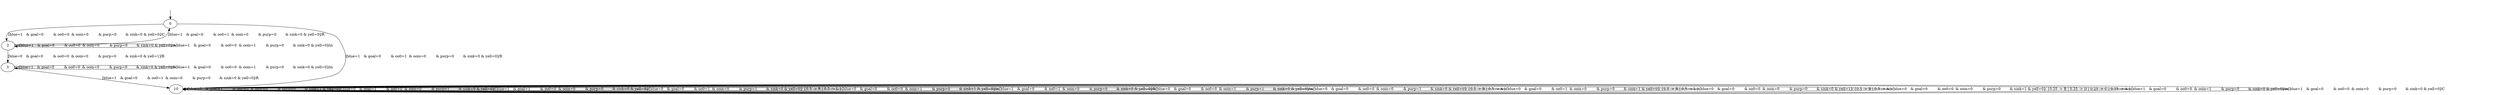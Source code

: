 digraph {
0;
2;
3;
10;
__init [label="", style=invis, width=0];
__init -> 0;
0 -> 2 [label="[blue=1	& goal=0	& oo0=0	& ooin=0	& purp=0	& sink=0	& yell=0]/C"];
0 -> 10 [label="[blue=1	& goal=0	& oo0=1	& ooin=0	& purp=0	& sink=0	& yell=0]/R"];
2 -> 3 [label="[blue=0	& goal=0	& oo0=0	& ooin=0	& purp=0	& sink=0	& yell=1]/B"];
2 -> 2 [label="[blue=1	& goal=0	& oo0=0	& ooin=0	& purp=0	& sink=0	& yell=0]/A"];
2 -> 2 [label="[blue=1	& goal=0	& oo0=0	& ooin=1	& purp=0	& sink=0	& yell=0]/in"];
2 -> 0 [label="[blue=1	& goal=0	& oo0=1	& ooin=0	& purp=0	& sink=0	& yell=0]/R"];
3 -> 3 [label="[blue=1	& goal=0	& oo0=0	& ooin=0	& purp=0	& sink=0	& yell=0]/B"];
3 -> 10 [label="[blue=1	& goal=0	& oo0=1	& ooin=0	& purp=0	& sink=0	& yell=0]/R"];
3 -> 3 [label="[blue=1	& goal=0	& oo0=0	& ooin=1	& purp=0	& sink=0	& yell=0]/in"];
10 -> 10 [label="[blue=0	& goal=1	& oo0=0	& ooin=0	& purp=0	& sink=1	& yell=0]/"];
10 -> 10 [label="[blue=0	& goal=1	& oo0=0	& ooin=0	& purp=1	& sink=0	& yell=0]/"];
10 -> 10 [label="[blue=1	& goal=1	& oo0=0	& ooin=0	& purp=0	& sink=0	& yell=0]/"];
10 -> 10 [label="[blue=0	& goal=0	& oo0=1	& ooin=0	& purp=1	& sink=0	& yell=0]/ {0.5 -> R | 0.5 -> L }"];
10 -> 10 [label="[blue=0	& goal=0	& oo0=0	& ooin=1	& purp=0	& sink=1	& yell=0]/in"];
10 -> 10 [label="[blue=1	& goal=0	& oo0=1	& ooin=0	& purp=0	& sink=0	& yell=0]/R"];
10 -> 10 [label="[blue=0	& goal=0	& oo0=0	& ooin=1	& purp=1	& sink=0	& yell=0]/in"];
10 -> 10 [label="[blue=0	& goal=0	& oo0=0	& ooin=0	& purp=1	& sink=0	& yell=0]/ {0.5 -> B | 0.5 -> A }"];
10 -> 10 [label="[blue=0	& goal=0	& oo0=1	& ooin=0	& purp=0	& sink=1	& yell=0]/ {0.5 -> R | 0.5 -> L }"];
10 -> 10 [label="[blue=0	& goal=0	& oo0=0	& ooin=0	& purp=0	& sink=0	& yell=1]/ {0.5 -> B | 0.5 -> A }"];
10 -> 10 [label="[blue=0	& goal=0	& oo0=0	& ooin=0	& purp=0	& sink=1	& yell=0]/ {0.25 -> B | 0.25 -> D | 0.25 -> C | 0.25 -> A }"];
10 -> 10 [label="[blue=1	& goal=0	& oo0=0	& ooin=1	& purp=0	& sink=0	& yell=0]/in"];
10 -> 10 [label="[blue=1	& goal=0	& oo0=0	& ooin=0	& purp=0	& sink=0	& yell=0]/C"];
}